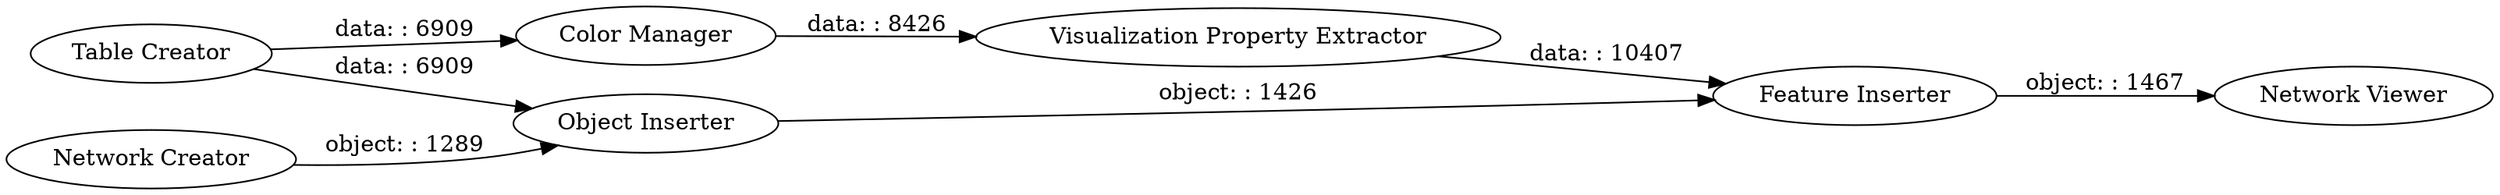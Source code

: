 digraph {
	"-8690261012485322069_4" [label="Network Viewer"]
	"-8690261012485322069_2" [label="Object Inserter"]
	"-8690261012485322069_20" [label="Feature Inserter"]
	"-8690261012485322069_3" [label="Color Manager"]
	"-8690261012485322069_19" [label="Visualization Property Extractor"]
	"-8690261012485322069_1" [label="Table Creator"]
	"-8690261012485322069_17" [label="Network Creator"]
	"-8690261012485322069_3" -> "-8690261012485322069_19" [label="data: : 8426"]
	"-8690261012485322069_1" -> "-8690261012485322069_2" [label="data: : 6909"]
	"-8690261012485322069_19" -> "-8690261012485322069_20" [label="data: : 10407"]
	"-8690261012485322069_2" -> "-8690261012485322069_20" [label="object: : 1426"]
	"-8690261012485322069_1" -> "-8690261012485322069_3" [label="data: : 6909"]
	"-8690261012485322069_17" -> "-8690261012485322069_2" [label="object: : 1289"]
	"-8690261012485322069_20" -> "-8690261012485322069_4" [label="object: : 1467"]
	rankdir=LR
}
